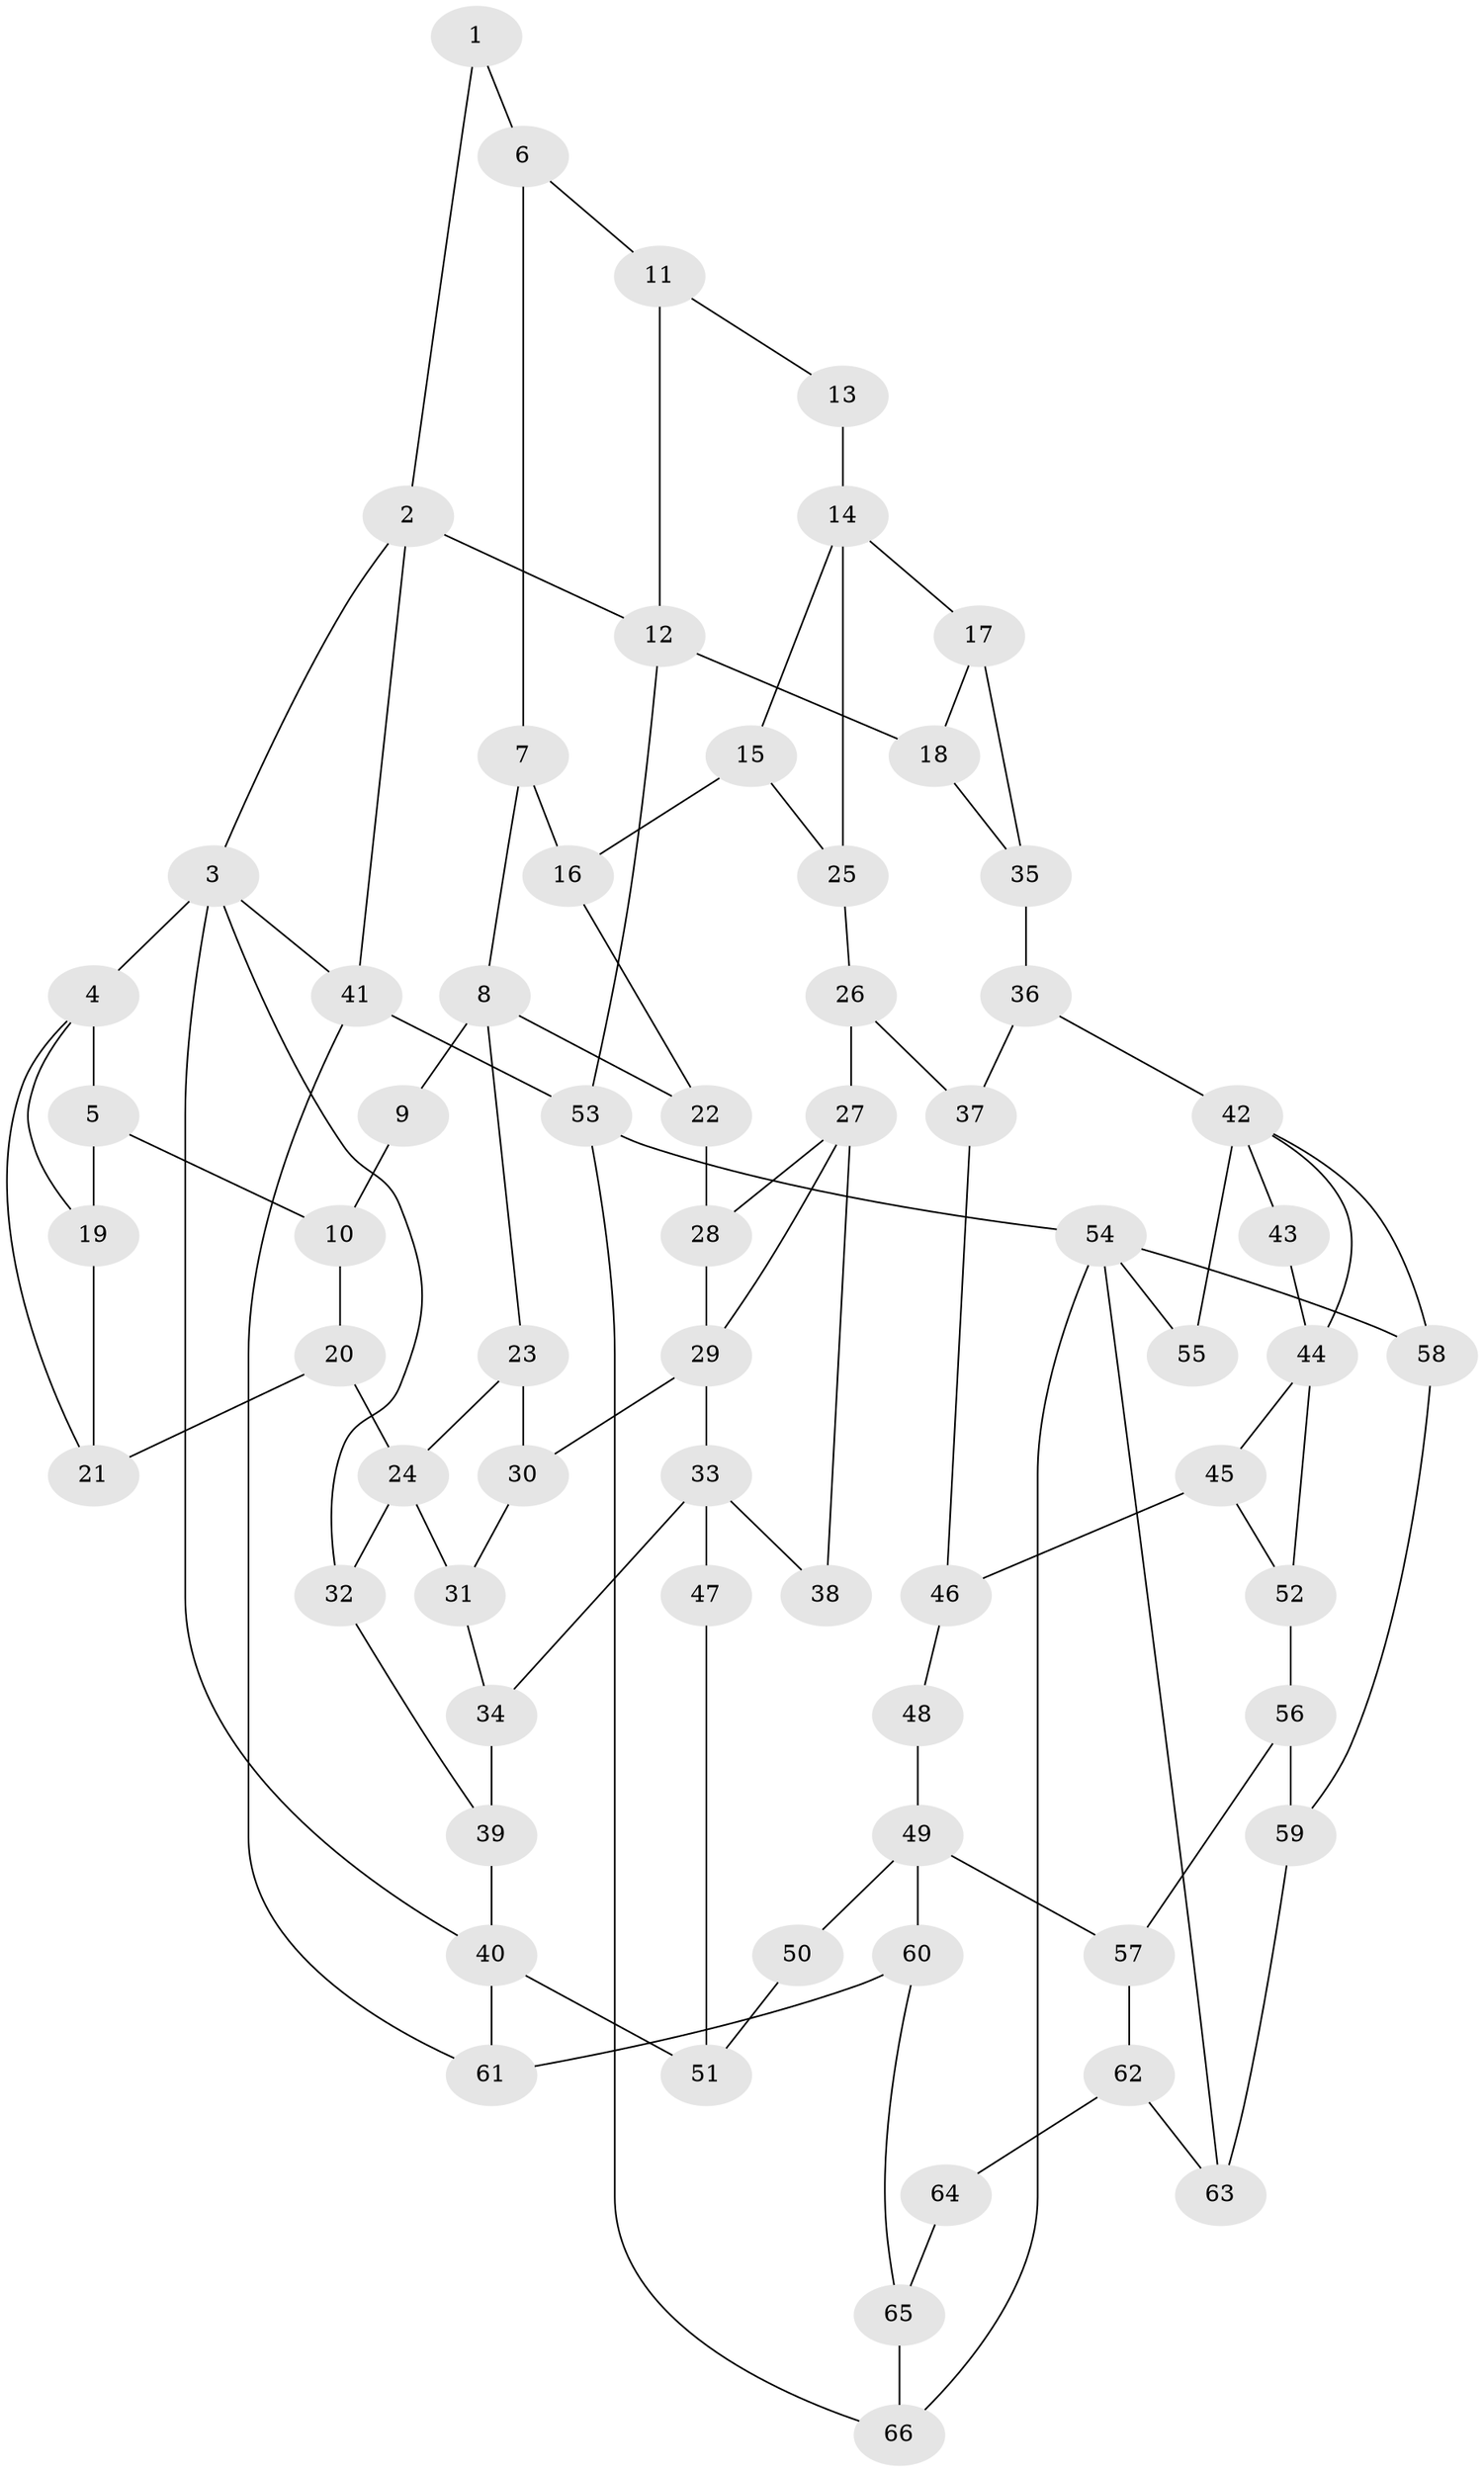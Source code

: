 // original degree distribution, {3: 0.022727272727272728, 6: 0.23484848484848486, 5: 0.5075757575757576, 4: 0.23484848484848486}
// Generated by graph-tools (version 1.1) at 2025/38/03/09/25 02:38:43]
// undirected, 66 vertices, 104 edges
graph export_dot {
graph [start="1"]
  node [color=gray90,style=filled];
  1;
  2;
  3;
  4;
  5;
  6;
  7;
  8;
  9;
  10;
  11;
  12;
  13;
  14;
  15;
  16;
  17;
  18;
  19;
  20;
  21;
  22;
  23;
  24;
  25;
  26;
  27;
  28;
  29;
  30;
  31;
  32;
  33;
  34;
  35;
  36;
  37;
  38;
  39;
  40;
  41;
  42;
  43;
  44;
  45;
  46;
  47;
  48;
  49;
  50;
  51;
  52;
  53;
  54;
  55;
  56;
  57;
  58;
  59;
  60;
  61;
  62;
  63;
  64;
  65;
  66;
  1 -- 2 [weight=1.0];
  1 -- 6 [weight=1.0];
  2 -- 3 [weight=1.0];
  2 -- 12 [weight=1.0];
  2 -- 41 [weight=1.0];
  3 -- 4 [weight=2.0];
  3 -- 32 [weight=1.0];
  3 -- 40 [weight=1.0];
  3 -- 41 [weight=1.0];
  4 -- 5 [weight=1.0];
  4 -- 19 [weight=1.0];
  4 -- 21 [weight=1.0];
  5 -- 10 [weight=1.0];
  5 -- 19 [weight=2.0];
  6 -- 7 [weight=1.0];
  6 -- 11 [weight=1.0];
  7 -- 8 [weight=1.0];
  7 -- 16 [weight=1.0];
  8 -- 9 [weight=1.0];
  8 -- 22 [weight=1.0];
  8 -- 23 [weight=1.0];
  9 -- 10 [weight=2.0];
  10 -- 20 [weight=2.0];
  11 -- 12 [weight=1.0];
  11 -- 13 [weight=1.0];
  12 -- 18 [weight=1.0];
  12 -- 53 [weight=1.0];
  13 -- 14 [weight=2.0];
  14 -- 15 [weight=1.0];
  14 -- 17 [weight=2.0];
  14 -- 25 [weight=1.0];
  15 -- 16 [weight=1.0];
  15 -- 25 [weight=1.0];
  16 -- 22 [weight=1.0];
  17 -- 18 [weight=1.0];
  17 -- 35 [weight=3.0];
  18 -- 35 [weight=1.0];
  19 -- 21 [weight=1.0];
  20 -- 21 [weight=2.0];
  20 -- 24 [weight=2.0];
  22 -- 28 [weight=1.0];
  23 -- 24 [weight=1.0];
  23 -- 30 [weight=1.0];
  24 -- 31 [weight=1.0];
  24 -- 32 [weight=1.0];
  25 -- 26 [weight=1.0];
  26 -- 27 [weight=2.0];
  26 -- 37 [weight=2.0];
  27 -- 28 [weight=1.0];
  27 -- 29 [weight=1.0];
  27 -- 38 [weight=2.0];
  28 -- 29 [weight=1.0];
  29 -- 30 [weight=1.0];
  29 -- 33 [weight=1.0];
  30 -- 31 [weight=1.0];
  31 -- 34 [weight=2.0];
  32 -- 39 [weight=1.0];
  33 -- 34 [weight=2.0];
  33 -- 38 [weight=1.0];
  33 -- 47 [weight=2.0];
  34 -- 39 [weight=2.0];
  35 -- 36 [weight=2.0];
  36 -- 37 [weight=2.0];
  36 -- 42 [weight=2.0];
  37 -- 46 [weight=1.0];
  39 -- 40 [weight=2.0];
  40 -- 51 [weight=2.0];
  40 -- 61 [weight=1.0];
  41 -- 53 [weight=1.0];
  41 -- 61 [weight=1.0];
  42 -- 43 [weight=1.0];
  42 -- 44 [weight=1.0];
  42 -- 55 [weight=1.0];
  42 -- 58 [weight=1.0];
  43 -- 44 [weight=2.0];
  44 -- 45 [weight=1.0];
  44 -- 52 [weight=2.0];
  45 -- 46 [weight=1.0];
  45 -- 52 [weight=1.0];
  46 -- 48 [weight=1.0];
  47 -- 51 [weight=1.0];
  48 -- 49 [weight=2.0];
  49 -- 50 [weight=2.0];
  49 -- 57 [weight=1.0];
  49 -- 60 [weight=1.0];
  50 -- 51 [weight=1.0];
  52 -- 56 [weight=2.0];
  53 -- 54 [weight=1.0];
  53 -- 66 [weight=1.0];
  54 -- 55 [weight=2.0];
  54 -- 58 [weight=1.0];
  54 -- 63 [weight=1.0];
  54 -- 66 [weight=1.0];
  56 -- 57 [weight=1.0];
  56 -- 59 [weight=1.0];
  57 -- 62 [weight=1.0];
  58 -- 59 [weight=1.0];
  59 -- 63 [weight=1.0];
  60 -- 61 [weight=1.0];
  60 -- 65 [weight=1.0];
  62 -- 63 [weight=1.0];
  62 -- 64 [weight=2.0];
  64 -- 65 [weight=1.0];
  65 -- 66 [weight=1.0];
}

